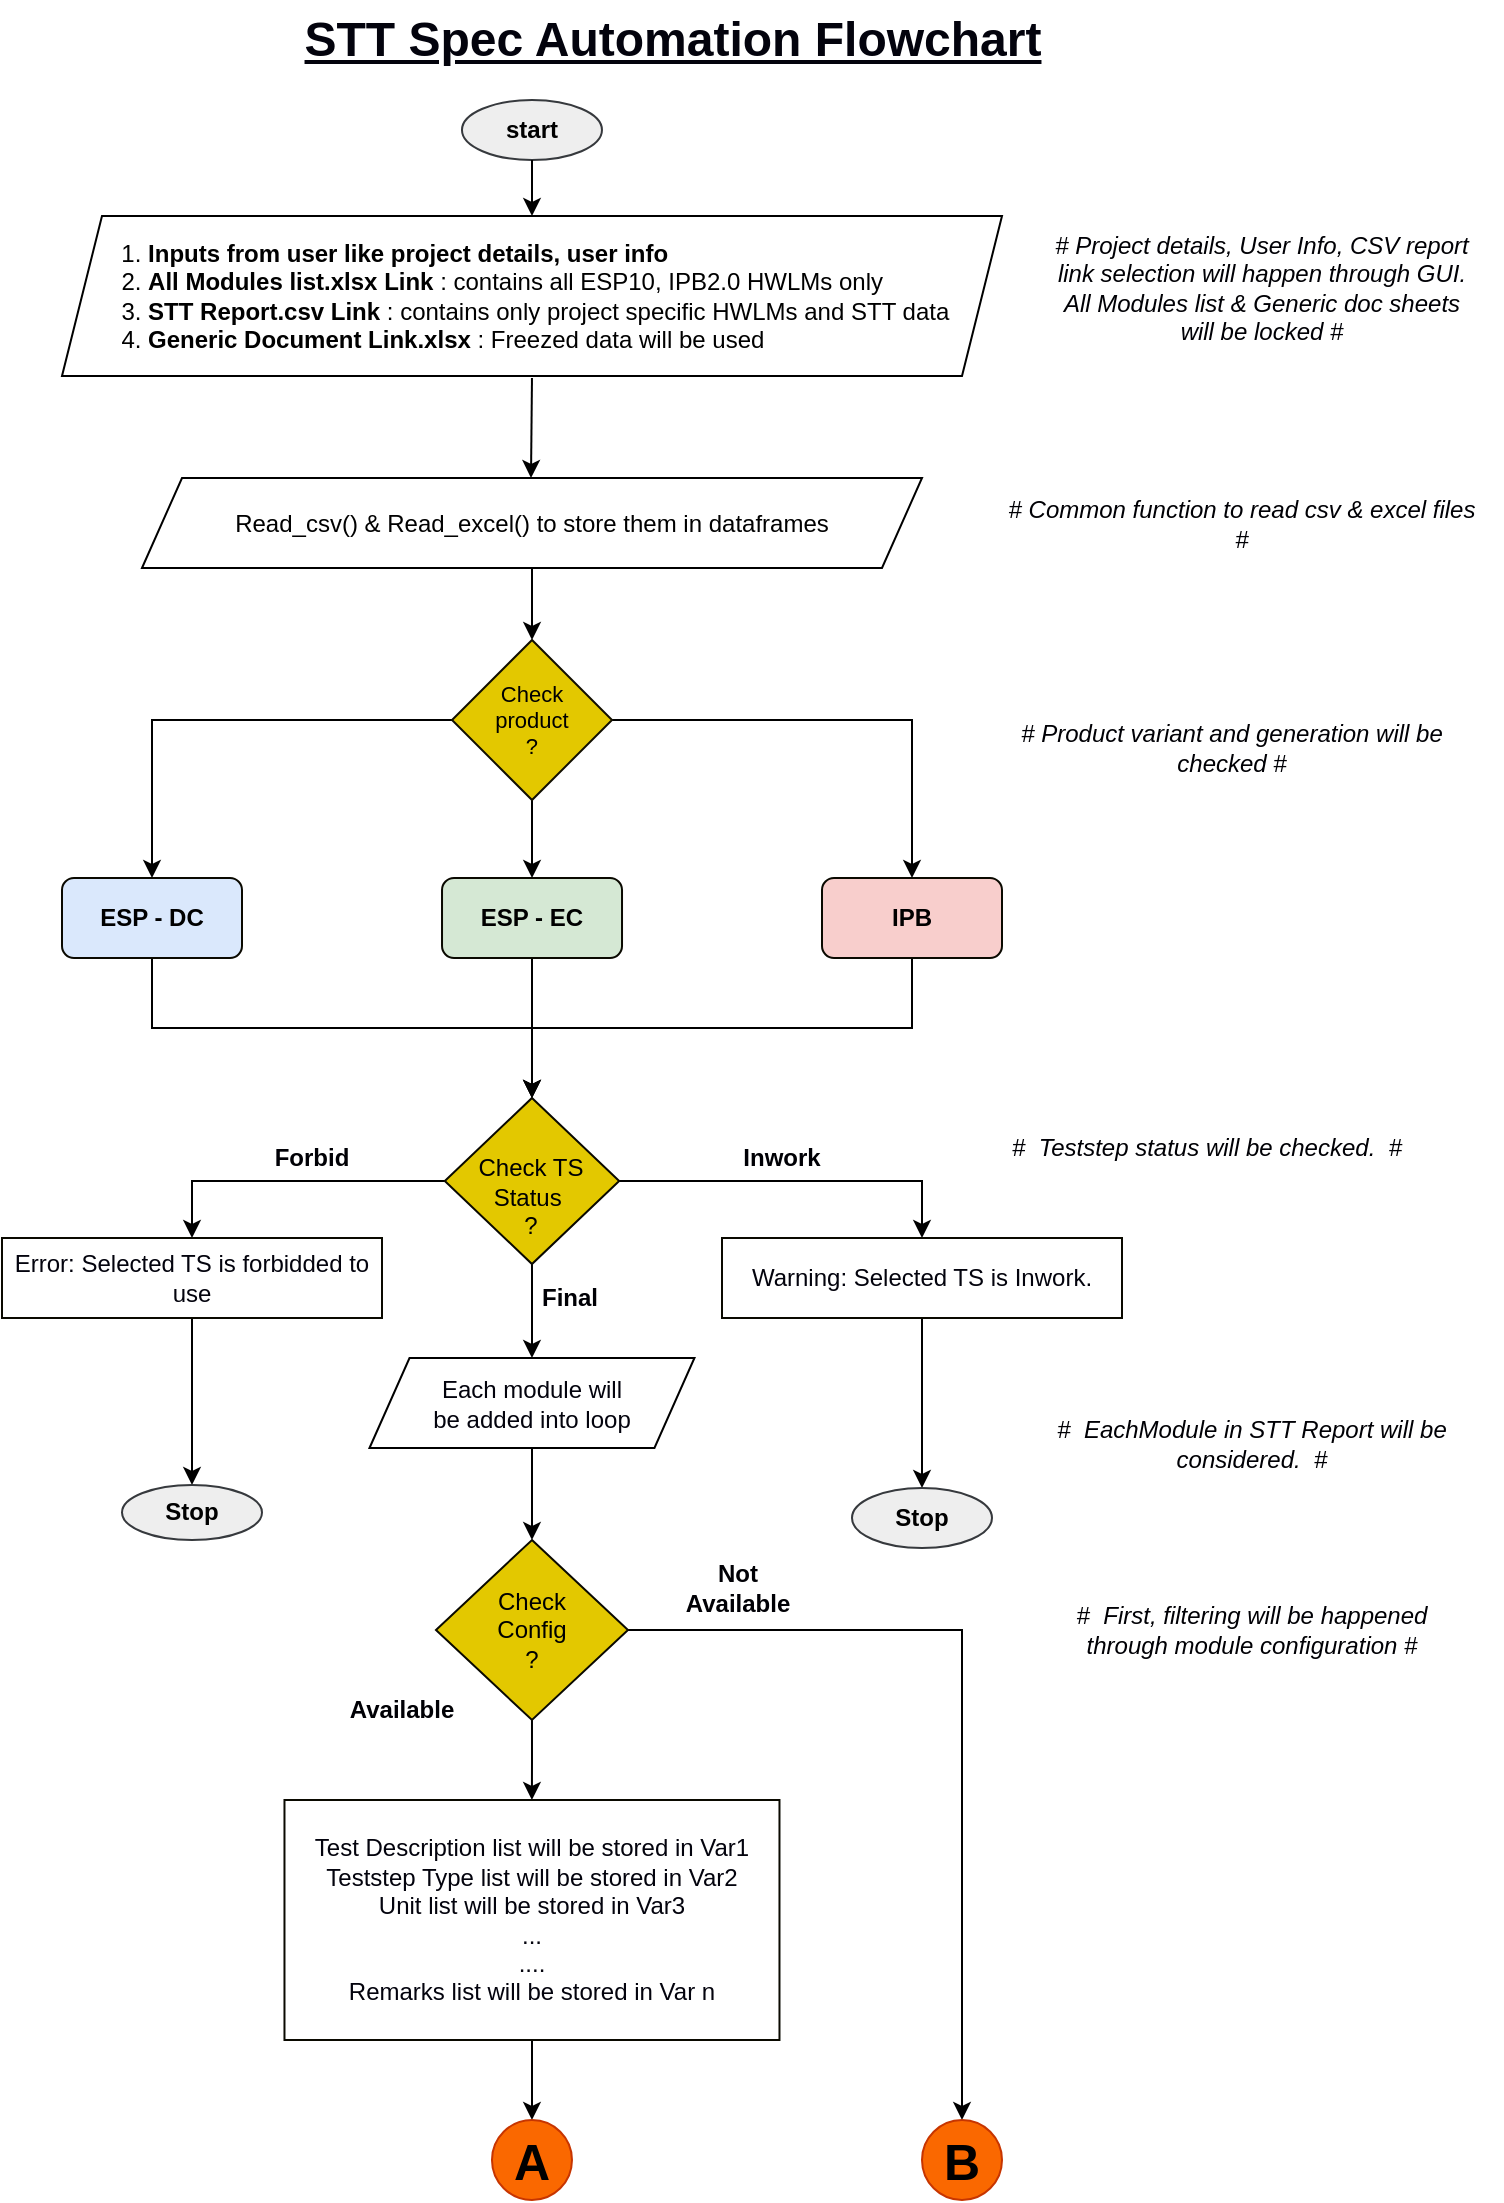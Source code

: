 <mxfile version="17.4.3" type="github" pages="2">
  <diagram id="C5RBs43oDa-KdzZeNtuy" name="Page-1">
    <mxGraphModel dx="1422" dy="900" grid="1" gridSize="10" guides="1" tooltips="1" connect="1" arrows="1" fold="1" page="1" pageScale="1" pageWidth="827" pageHeight="1169" math="0" shadow="0">
      <root>
        <mxCell id="WIyWlLk6GJQsqaUBKTNV-0" />
        <mxCell id="WIyWlLk6GJQsqaUBKTNV-1" parent="WIyWlLk6GJQsqaUBKTNV-0" />
        <mxCell id="sJJRUJYA5-9Eo12VGWl3-0" value="start" style="ellipse;whiteSpace=wrap;html=1;fillColor=#eeeeee;strokeColor=#36393d;fontStyle=1" vertex="1" parent="WIyWlLk6GJQsqaUBKTNV-1">
          <mxGeometry x="269.99" y="70" width="70" height="30" as="geometry" />
        </mxCell>
        <mxCell id="sJJRUJYA5-9Eo12VGWl3-2" value="" style="endArrow=classic;html=1;rounded=0;exitX=0.5;exitY=1;exitDx=0;exitDy=0;entryX=0.5;entryY=0;entryDx=0;entryDy=0;" edge="1" parent="WIyWlLk6GJQsqaUBKTNV-1" source="sJJRUJYA5-9Eo12VGWl3-0" target="sJJRUJYA5-9Eo12VGWl3-4">
          <mxGeometry width="50" height="50" relative="1" as="geometry">
            <mxPoint x="370" y="339" as="sourcePoint" />
            <mxPoint x="359" y="129" as="targetPoint" />
          </mxGeometry>
        </mxCell>
        <mxCell id="T9vAiMAo6iDr71z8Z3Be-6" style="edgeStyle=orthogonalEdgeStyle;rounded=0;orthogonalLoop=1;jettySize=auto;html=1;exitX=0.5;exitY=1;exitDx=0;exitDy=0;entryX=0.5;entryY=0;entryDx=0;entryDy=0;fontSize=12;fontColor=#03030D;" edge="1" parent="WIyWlLk6GJQsqaUBKTNV-1" source="sJJRUJYA5-9Eo12VGWl3-3" target="T9vAiMAo6iDr71z8Z3Be-5">
          <mxGeometry relative="1" as="geometry" />
        </mxCell>
        <mxCell id="sJJRUJYA5-9Eo12VGWl3-3" value="Read_csv() &amp;amp; Read_excel() to store them in dataframes" style="shape=parallelogram;perimeter=parallelogramPerimeter;whiteSpace=wrap;html=1;fixedSize=1;" vertex="1" parent="WIyWlLk6GJQsqaUBKTNV-1">
          <mxGeometry x="110" y="259" width="390" height="45" as="geometry" />
        </mxCell>
        <mxCell id="sJJRUJYA5-9Eo12VGWl3-4" value="&lt;div align=&quot;left&quot;&gt;&lt;span&gt;	&lt;/span&gt;&lt;span&gt;	&lt;/span&gt;&lt;span style=&quot;white-space: pre&quot;&gt;	1. &lt;/span&gt;&lt;b&gt;Inputs from user like project details, user info&lt;/b&gt; &lt;br&gt;&lt;/div&gt;&lt;div align=&quot;left&quot;&gt;&lt;u&gt;&lt;span style=&quot;white-space: pre&quot;&gt;&lt;/span&gt;&lt;/u&gt;&lt;span style=&quot;white-space: pre&quot;&gt;	&lt;/span&gt;2. &lt;b&gt;All Modules list.xlsx Link &lt;/b&gt;: contains all ESP10, IPB2.0 HWLMs only &lt;br&gt;&lt;b&gt;&lt;span&gt;&lt;/span&gt;&lt;/b&gt;&lt;u&gt;&lt;span style=&quot;white-space: pre&quot;&gt;&lt;/span&gt;&lt;/u&gt;&lt;span style=&quot;white-space: pre&quot;&gt;	&lt;/span&gt;3.&lt;b&gt; STT Report.csv Link&lt;/b&gt; : contains only project specific HWLMs and STT data&lt;br&gt;&lt;/div&gt;&lt;div align=&quot;left&quot;&gt;&lt;span style=&quot;white-space: pre&quot;&gt;&lt;/span&gt;&lt;span style=&quot;white-space: pre&quot;&gt;	&lt;/span&gt;4. &lt;b&gt;Generic Document Link.xlsx&lt;/b&gt; : Freezed data will be used &lt;br&gt;&lt;/div&gt;" style="shape=parallelogram;perimeter=parallelogramPerimeter;whiteSpace=wrap;html=1;fixedSize=1;align=center;" vertex="1" parent="WIyWlLk6GJQsqaUBKTNV-1">
          <mxGeometry x="70" y="128" width="470" height="80" as="geometry" />
        </mxCell>
        <mxCell id="sJJRUJYA5-9Eo12VGWl3-16" value="" style="endArrow=classic;html=1;rounded=0;fontColor=#0000FF;" edge="1" parent="WIyWlLk6GJQsqaUBKTNV-1">
          <mxGeometry width="50" height="50" relative="1" as="geometry">
            <mxPoint x="304.99" y="209" as="sourcePoint" />
            <mxPoint x="304.5" y="259" as="targetPoint" />
          </mxGeometry>
        </mxCell>
        <mxCell id="sJJRUJYA5-9Eo12VGWl3-36" value="&lt;div&gt;# Project details, User Info, CSV report link selection will happen through GUI.&lt;/div&gt;&lt;div&gt;All Modules list &amp;amp; Generic doc sheets will be locked #&lt;/div&gt;" style="text;html=1;strokeColor=none;fillColor=none;align=center;verticalAlign=middle;whiteSpace=wrap;rounded=0;fontColor=#000005;fontStyle=2" vertex="1" parent="WIyWlLk6GJQsqaUBKTNV-1">
          <mxGeometry x="560" y="129" width="220" height="70" as="geometry" />
        </mxCell>
        <mxCell id="rYvPCS0LZYQufS7g8COz-13" style="edgeStyle=orthogonalEdgeStyle;rounded=0;orthogonalLoop=1;jettySize=auto;html=1;exitX=0.5;exitY=1;exitDx=0;exitDy=0;entryX=0.5;entryY=0;entryDx=0;entryDy=0;fontColor=#03030D;" edge="1" parent="WIyWlLk6GJQsqaUBKTNV-1" source="sJJRUJYA5-9Eo12VGWl3-38" target="rYvPCS0LZYQufS7g8COz-9">
          <mxGeometry relative="1" as="geometry" />
        </mxCell>
        <mxCell id="sJJRUJYA5-9Eo12VGWl3-38" value="&lt;b&gt;IPB&lt;/b&gt;" style="rounded=1;whiteSpace=wrap;html=1;fillColor=#f8cecc;strokeColor=#0A0900;" vertex="1" parent="WIyWlLk6GJQsqaUBKTNV-1">
          <mxGeometry x="450" y="459" width="90" height="40" as="geometry" />
        </mxCell>
        <mxCell id="rYvPCS0LZYQufS7g8COz-11" style="edgeStyle=orthogonalEdgeStyle;rounded=0;orthogonalLoop=1;jettySize=auto;html=1;exitX=0.5;exitY=1;exitDx=0;exitDy=0;fontColor=#03030D;" edge="1" parent="WIyWlLk6GJQsqaUBKTNV-1" source="sJJRUJYA5-9Eo12VGWl3-39" target="rYvPCS0LZYQufS7g8COz-9">
          <mxGeometry relative="1" as="geometry" />
        </mxCell>
        <mxCell id="sJJRUJYA5-9Eo12VGWl3-39" value="&lt;b&gt;ESP - DC&lt;/b&gt;" style="rounded=1;whiteSpace=wrap;html=1;labelBackgroundColor=none;fillColor=#dae8fc;strokeColor=#0A0900;" vertex="1" parent="WIyWlLk6GJQsqaUBKTNV-1">
          <mxGeometry x="70" y="459" width="90" height="40" as="geometry" />
        </mxCell>
        <mxCell id="rYvPCS0LZYQufS7g8COz-12" style="edgeStyle=orthogonalEdgeStyle;rounded=0;orthogonalLoop=1;jettySize=auto;html=1;exitX=0.5;exitY=1;exitDx=0;exitDy=0;entryX=0.5;entryY=0;entryDx=0;entryDy=0;fontColor=#03030D;" edge="1" parent="WIyWlLk6GJQsqaUBKTNV-1" source="sJJRUJYA5-9Eo12VGWl3-40" target="rYvPCS0LZYQufS7g8COz-9">
          <mxGeometry relative="1" as="geometry" />
        </mxCell>
        <mxCell id="sJJRUJYA5-9Eo12VGWl3-40" value="&lt;b&gt;ESP - EC&lt;/b&gt;" style="rounded=1;whiteSpace=wrap;html=1;fillColor=#d5e8d4;strokeColor=#0A0900;" vertex="1" parent="WIyWlLk6GJQsqaUBKTNV-1">
          <mxGeometry x="260.01" y="459" width="90" height="40" as="geometry" />
        </mxCell>
        <mxCell id="sJJRUJYA5-9Eo12VGWl3-41" value="# Common function to read csv &amp;amp; excel files #" style="text;html=1;strokeColor=none;fillColor=none;align=center;verticalAlign=middle;whiteSpace=wrap;rounded=0;fontColor=#000005;fontStyle=2" vertex="1" parent="WIyWlLk6GJQsqaUBKTNV-1">
          <mxGeometry x="540" y="246.5" width="240" height="70" as="geometry" />
        </mxCell>
        <mxCell id="sJJRUJYA5-9Eo12VGWl3-58" value="# Product variant and generation will be checked #" style="text;html=1;strokeColor=none;fillColor=none;align=center;verticalAlign=middle;whiteSpace=wrap;rounded=0;fontColor=#000005;fontStyle=2" vertex="1" parent="WIyWlLk6GJQsqaUBKTNV-1">
          <mxGeometry x="530" y="359" width="250" height="70" as="geometry" />
        </mxCell>
        <mxCell id="rYvPCS0LZYQufS7g8COz-32" style="edgeStyle=orthogonalEdgeStyle;rounded=0;orthogonalLoop=1;jettySize=auto;html=1;exitX=0.5;exitY=1;exitDx=0;exitDy=0;entryX=0.5;entryY=0;entryDx=0;entryDy=0;fontColor=#03030D;" edge="1" parent="WIyWlLk6GJQsqaUBKTNV-1" source="sJJRUJYA5-9Eo12VGWl3-76" target="sJJRUJYA5-9Eo12VGWl3-79">
          <mxGeometry relative="1" as="geometry" />
        </mxCell>
        <mxCell id="sJJRUJYA5-9Eo12VGWl3-76" value="&lt;div&gt;Each module will &lt;br&gt;&lt;/div&gt;&lt;div&gt;be added into loop&lt;/div&gt;" style="shape=parallelogram;perimeter=parallelogramPerimeter;whiteSpace=wrap;html=1;fixedSize=1;labelBackgroundColor=none;fontColor=#03030D;" vertex="1" parent="WIyWlLk6GJQsqaUBKTNV-1">
          <mxGeometry x="223.75" y="699" width="162.48" height="45" as="geometry" />
        </mxCell>
        <mxCell id="rYvPCS0LZYQufS7g8COz-36" style="edgeStyle=orthogonalEdgeStyle;rounded=0;orthogonalLoop=1;jettySize=auto;html=1;exitX=0.5;exitY=1;exitDx=0;exitDy=0;fontColor=#03030D;" edge="1" parent="WIyWlLk6GJQsqaUBKTNV-1" source="sJJRUJYA5-9Eo12VGWl3-79" target="rYvPCS0LZYQufS7g8COz-8">
          <mxGeometry relative="1" as="geometry" />
        </mxCell>
        <mxCell id="T9vAiMAo6iDr71z8Z3Be-12" style="edgeStyle=orthogonalEdgeStyle;rounded=0;orthogonalLoop=1;jettySize=auto;html=1;exitX=1;exitY=0.5;exitDx=0;exitDy=0;entryX=0.5;entryY=0;entryDx=0;entryDy=0;fontSize=11;fontColor=#03030D;" edge="1" parent="WIyWlLk6GJQsqaUBKTNV-1" source="sJJRUJYA5-9Eo12VGWl3-79" target="T9vAiMAo6iDr71z8Z3Be-11">
          <mxGeometry relative="1" as="geometry" />
        </mxCell>
        <mxCell id="sJJRUJYA5-9Eo12VGWl3-79" value="&lt;div&gt;Check &lt;br&gt;&lt;/div&gt;&lt;div&gt;Config&lt;/div&gt;&lt;div&gt;?&lt;br&gt;&lt;/div&gt;" style="rhombus;whiteSpace=wrap;html=1;fontColor=#000000;fillColor=#e3c800;strokeColor=#0A0900;" vertex="1" parent="WIyWlLk6GJQsqaUBKTNV-1">
          <mxGeometry x="256.99" y="790" width="96" height="90" as="geometry" />
        </mxCell>
        <mxCell id="rYvPCS0LZYQufS7g8COz-0" value="#&amp;nbsp; EachModule in STT Report will be considered.&amp;nbsp; #" style="text;html=1;strokeColor=none;fillColor=none;align=center;verticalAlign=middle;whiteSpace=wrap;rounded=0;fontColor=#000005;fontStyle=2" vertex="1" parent="WIyWlLk6GJQsqaUBKTNV-1">
          <mxGeometry x="540" y="706.5" width="250" height="70" as="geometry" />
        </mxCell>
        <mxCell id="rYvPCS0LZYQufS7g8COz-1" value="#&amp;nbsp; First, filtering will be happened through module configuration #" style="text;html=1;strokeColor=none;fillColor=none;align=center;verticalAlign=middle;whiteSpace=wrap;rounded=0;fontColor=#000005;fontStyle=2" vertex="1" parent="WIyWlLk6GJQsqaUBKTNV-1">
          <mxGeometry x="560" y="800" width="210" height="70" as="geometry" />
        </mxCell>
        <mxCell id="rYvPCS0LZYQufS7g8COz-6" value="Available" style="text;html=1;strokeColor=none;fillColor=none;align=center;verticalAlign=middle;whiteSpace=wrap;rounded=0;fontColor=#000005;fontStyle=1" vertex="1" parent="WIyWlLk6GJQsqaUBKTNV-1">
          <mxGeometry x="209.99" y="870" width="60" height="10" as="geometry" />
        </mxCell>
        <mxCell id="rYvPCS0LZYQufS7g8COz-7" value="Not Available" style="text;html=1;strokeColor=none;fillColor=none;align=center;verticalAlign=middle;whiteSpace=wrap;rounded=0;fontColor=#000005;fontStyle=1" vertex="1" parent="WIyWlLk6GJQsqaUBKTNV-1">
          <mxGeometry x="382.51" y="794" width="50" height="40" as="geometry" />
        </mxCell>
        <mxCell id="T9vAiMAo6iDr71z8Z3Be-2" style="edgeStyle=orthogonalEdgeStyle;rounded=0;orthogonalLoop=1;jettySize=auto;html=1;exitX=0.5;exitY=1;exitDx=0;exitDy=0;entryX=0.5;entryY=0;entryDx=0;entryDy=0;fontColor=#03030D;" edge="1" parent="WIyWlLk6GJQsqaUBKTNV-1" source="rYvPCS0LZYQufS7g8COz-8" target="T9vAiMAo6iDr71z8Z3Be-1">
          <mxGeometry relative="1" as="geometry" />
        </mxCell>
        <mxCell id="rYvPCS0LZYQufS7g8COz-8" value="&lt;div&gt;&lt;br&gt;&lt;/div&gt;&lt;div&gt;&lt;br&gt;&lt;/div&gt;&lt;div&gt;&lt;br&gt;&lt;/div&gt;&lt;div&gt;Test Description list will be stored in Var1&lt;/div&gt;&lt;div&gt;&lt;div&gt;Teststep Type list will be stored in Var2&lt;br&gt;&lt;div&gt;Unit list will be stored in Var3&lt;br&gt;...&lt;/div&gt;&lt;div&gt;....&lt;/div&gt;&lt;div&gt;Remarks list will be stored in Var n&lt;div&gt;&lt;br&gt;&lt;br&gt;&lt;/div&gt;&lt;/div&gt;&lt;/div&gt;&lt;/div&gt;&lt;div&gt;&lt;br&gt;&lt;/div&gt;" style="rounded=0;whiteSpace=wrap;html=1;labelBackgroundColor=none;fontColor=#03030D;strokeColor=#0A0900;" vertex="1" parent="WIyWlLk6GJQsqaUBKTNV-1">
          <mxGeometry x="181.24" y="920" width="247.5" height="120" as="geometry" />
        </mxCell>
        <mxCell id="rYvPCS0LZYQufS7g8COz-18" style="edgeStyle=orthogonalEdgeStyle;rounded=0;orthogonalLoop=1;jettySize=auto;html=1;exitX=1;exitY=0.5;exitDx=0;exitDy=0;entryX=0.5;entryY=0;entryDx=0;entryDy=0;fontColor=#03030D;" edge="1" parent="WIyWlLk6GJQsqaUBKTNV-1" source="rYvPCS0LZYQufS7g8COz-9" target="rYvPCS0LZYQufS7g8COz-17">
          <mxGeometry relative="1" as="geometry" />
        </mxCell>
        <mxCell id="rYvPCS0LZYQufS7g8COz-28" style="edgeStyle=orthogonalEdgeStyle;rounded=0;orthogonalLoop=1;jettySize=auto;html=1;exitX=0.5;exitY=1;exitDx=0;exitDy=0;entryX=0.5;entryY=0;entryDx=0;entryDy=0;fontColor=#03030D;" edge="1" parent="WIyWlLk6GJQsqaUBKTNV-1" source="rYvPCS0LZYQufS7g8COz-9" target="sJJRUJYA5-9Eo12VGWl3-76">
          <mxGeometry relative="1" as="geometry" />
        </mxCell>
        <mxCell id="T9vAiMAo6iDr71z8Z3Be-10" style="edgeStyle=orthogonalEdgeStyle;rounded=0;orthogonalLoop=1;jettySize=auto;html=1;exitX=0;exitY=0.5;exitDx=0;exitDy=0;entryX=0.5;entryY=0;entryDx=0;entryDy=0;fontSize=11;fontColor=#03030D;" edge="1" parent="WIyWlLk6GJQsqaUBKTNV-1" source="rYvPCS0LZYQufS7g8COz-9" target="rYvPCS0LZYQufS7g8COz-14">
          <mxGeometry relative="1" as="geometry" />
        </mxCell>
        <mxCell id="rYvPCS0LZYQufS7g8COz-9" value="&lt;div&gt;&lt;br&gt;&lt;/div&gt;&lt;div&gt;Check TS Status&amp;nbsp; &lt;br&gt;&lt;/div&gt;&lt;div&gt;?&lt;/div&gt;" style="rhombus;whiteSpace=wrap;html=1;fontColor=#000000;fillColor=#e3c800;strokeColor=#0A0900;" vertex="1" parent="WIyWlLk6GJQsqaUBKTNV-1">
          <mxGeometry x="261.4" y="569" width="87.19" height="83" as="geometry" />
        </mxCell>
        <mxCell id="rYvPCS0LZYQufS7g8COz-35" style="edgeStyle=orthogonalEdgeStyle;rounded=0;orthogonalLoop=1;jettySize=auto;html=1;exitX=0.5;exitY=1;exitDx=0;exitDy=0;entryX=0.5;entryY=0;entryDx=0;entryDy=0;fontColor=#03030D;" edge="1" parent="WIyWlLk6GJQsqaUBKTNV-1" source="rYvPCS0LZYQufS7g8COz-14" target="rYvPCS0LZYQufS7g8COz-33">
          <mxGeometry relative="1" as="geometry" />
        </mxCell>
        <mxCell id="rYvPCS0LZYQufS7g8COz-14" value="Error: Selected TS is forbidded to use" style="rounded=0;whiteSpace=wrap;html=1;labelBackgroundColor=none;fontColor=#03030D;strokeColor=#0A0900;" vertex="1" parent="WIyWlLk6GJQsqaUBKTNV-1">
          <mxGeometry x="40" y="639" width="190" height="40" as="geometry" />
        </mxCell>
        <mxCell id="rYvPCS0LZYQufS7g8COz-16" value="Forbid" style="text;html=1;strokeColor=none;fillColor=none;align=center;verticalAlign=middle;whiteSpace=wrap;rounded=0;fontColor=#000005;fontStyle=1" vertex="1" parent="WIyWlLk6GJQsqaUBKTNV-1">
          <mxGeometry x="170" y="579" width="50" height="40" as="geometry" />
        </mxCell>
        <mxCell id="T9vAiMAo6iDr71z8Z3Be-0" style="edgeStyle=orthogonalEdgeStyle;rounded=0;orthogonalLoop=1;jettySize=auto;html=1;exitX=0.5;exitY=1;exitDx=0;exitDy=0;entryX=0.5;entryY=0;entryDx=0;entryDy=0;fontColor=#03030D;" edge="1" parent="WIyWlLk6GJQsqaUBKTNV-1" source="rYvPCS0LZYQufS7g8COz-17" target="rYvPCS0LZYQufS7g8COz-25">
          <mxGeometry relative="1" as="geometry" />
        </mxCell>
        <mxCell id="rYvPCS0LZYQufS7g8COz-17" value="Warning: Selected TS is Inwork." style="rounded=0;whiteSpace=wrap;html=1;labelBackgroundColor=none;fontColor=#03030D;strokeColor=#0A0900;" vertex="1" parent="WIyWlLk6GJQsqaUBKTNV-1">
          <mxGeometry x="400" y="639" width="200" height="40" as="geometry" />
        </mxCell>
        <mxCell id="rYvPCS0LZYQufS7g8COz-19" value="Inwork" style="text;html=1;strokeColor=none;fillColor=none;align=center;verticalAlign=middle;whiteSpace=wrap;rounded=0;fontColor=#000005;fontStyle=1" vertex="1" parent="WIyWlLk6GJQsqaUBKTNV-1">
          <mxGeometry x="410" y="589" width="40" height="20" as="geometry" />
        </mxCell>
        <mxCell id="rYvPCS0LZYQufS7g8COz-25" value="Stop" style="ellipse;whiteSpace=wrap;html=1;fillColor=#eeeeee;strokeColor=#36393d;fontStyle=1" vertex="1" parent="WIyWlLk6GJQsqaUBKTNV-1">
          <mxGeometry x="465" y="764" width="70" height="30" as="geometry" />
        </mxCell>
        <mxCell id="rYvPCS0LZYQufS7g8COz-29" value="Final" style="text;html=1;strokeColor=none;fillColor=none;align=center;verticalAlign=middle;whiteSpace=wrap;rounded=0;fontColor=#000005;fontStyle=1" vertex="1" parent="WIyWlLk6GJQsqaUBKTNV-1">
          <mxGeometry x="303.6" y="659" width="40" height="20" as="geometry" />
        </mxCell>
        <mxCell id="rYvPCS0LZYQufS7g8COz-33" value="Stop" style="ellipse;whiteSpace=wrap;html=1;fillColor=#eeeeee;strokeColor=#36393d;fontStyle=1" vertex="1" parent="WIyWlLk6GJQsqaUBKTNV-1">
          <mxGeometry x="100" y="762.5" width="70" height="27.5" as="geometry" />
        </mxCell>
        <mxCell id="rYvPCS0LZYQufS7g8COz-37" value="#&amp;nbsp; Teststep status will be checked.&amp;nbsp; #" style="text;html=1;strokeColor=none;fillColor=none;align=center;verticalAlign=middle;whiteSpace=wrap;rounded=0;fontColor=#000005;fontStyle=2" vertex="1" parent="WIyWlLk6GJQsqaUBKTNV-1">
          <mxGeometry x="535" y="569" width="215" height="50" as="geometry" />
        </mxCell>
        <mxCell id="T9vAiMAo6iDr71z8Z3Be-1" value="A" style="ellipse;whiteSpace=wrap;html=1;aspect=fixed;labelBackgroundColor=none;fontColor=#000000;strokeColor=#C73500;fillColor=#fa6800;fontStyle=1;fontSize=25;" vertex="1" parent="WIyWlLk6GJQsqaUBKTNV-1">
          <mxGeometry x="284.99" y="1080" width="40" height="40" as="geometry" />
        </mxCell>
        <mxCell id="T9vAiMAo6iDr71z8Z3Be-4" value="&lt;u&gt;STT Spec Automation Flowchart&lt;/u&gt;" style="text;strokeColor=none;fillColor=none;html=1;fontSize=24;fontStyle=1;verticalAlign=middle;align=center;labelBackgroundColor=none;fontColor=#03030D;" vertex="1" parent="WIyWlLk6GJQsqaUBKTNV-1">
          <mxGeometry x="324.99" y="20" width="100" height="40" as="geometry" />
        </mxCell>
        <mxCell id="T9vAiMAo6iDr71z8Z3Be-7" style="edgeStyle=orthogonalEdgeStyle;rounded=0;orthogonalLoop=1;jettySize=auto;html=1;exitX=1;exitY=0.5;exitDx=0;exitDy=0;entryX=0.5;entryY=0;entryDx=0;entryDy=0;fontSize=12;fontColor=#03030D;" edge="1" parent="WIyWlLk6GJQsqaUBKTNV-1" source="T9vAiMAo6iDr71z8Z3Be-5" target="sJJRUJYA5-9Eo12VGWl3-38">
          <mxGeometry relative="1" as="geometry" />
        </mxCell>
        <mxCell id="T9vAiMAo6iDr71z8Z3Be-8" style="edgeStyle=orthogonalEdgeStyle;rounded=0;orthogonalLoop=1;jettySize=auto;html=1;exitX=0;exitY=0.5;exitDx=0;exitDy=0;entryX=0.5;entryY=0;entryDx=0;entryDy=0;fontSize=12;fontColor=#03030D;" edge="1" parent="WIyWlLk6GJQsqaUBKTNV-1" source="T9vAiMAo6iDr71z8Z3Be-5" target="sJJRUJYA5-9Eo12VGWl3-39">
          <mxGeometry relative="1" as="geometry" />
        </mxCell>
        <mxCell id="T9vAiMAo6iDr71z8Z3Be-9" style="edgeStyle=orthogonalEdgeStyle;rounded=0;orthogonalLoop=1;jettySize=auto;html=1;exitX=0.5;exitY=1;exitDx=0;exitDy=0;entryX=0.5;entryY=0;entryDx=0;entryDy=0;fontSize=12;fontColor=#03030D;" edge="1" parent="WIyWlLk6GJQsqaUBKTNV-1" source="T9vAiMAo6iDr71z8Z3Be-5" target="sJJRUJYA5-9Eo12VGWl3-40">
          <mxGeometry relative="1" as="geometry" />
        </mxCell>
        <mxCell id="T9vAiMAo6iDr71z8Z3Be-5" value="&lt;div style=&quot;font-size: 11px&quot;&gt;&lt;font style=&quot;font-size: 11px&quot;&gt;Check &lt;br&gt;&lt;/font&gt;&lt;/div&gt;&lt;div style=&quot;font-size: 11px&quot;&gt;&lt;font style=&quot;font-size: 11px&quot;&gt;product&lt;/font&gt;&lt;/div&gt;&lt;div style=&quot;font-size: 11px&quot;&gt;&lt;font style=&quot;font-size: 11px&quot;&gt;?&lt;br&gt;&lt;/font&gt;&lt;/div&gt;" style="rhombus;whiteSpace=wrap;html=1;labelBackgroundColor=none;fontSize=12;fontColor=#000000;strokeColor=#120F00;fillColor=#e3c800;" vertex="1" parent="WIyWlLk6GJQsqaUBKTNV-1">
          <mxGeometry x="265.01" y="340" width="80" height="80" as="geometry" />
        </mxCell>
        <mxCell id="T9vAiMAo6iDr71z8Z3Be-11" value="B" style="ellipse;whiteSpace=wrap;html=1;aspect=fixed;labelBackgroundColor=none;fontColor=#000000;strokeColor=#C73500;fillColor=#fa6800;fontStyle=1;fontSize=25;" vertex="1" parent="WIyWlLk6GJQsqaUBKTNV-1">
          <mxGeometry x="500" y="1080" width="40" height="40" as="geometry" />
        </mxCell>
      </root>
    </mxGraphModel>
  </diagram>
  <diagram id="pjZdI0g7NbIswUKwNLvu" name="Page-2">
    <mxGraphModel dx="1422" dy="2069" grid="1" gridSize="10" guides="1" tooltips="1" connect="1" arrows="1" fold="1" page="1" pageScale="1" pageWidth="827" pageHeight="1169" math="0" shadow="0">
      <root>
        <mxCell id="0" />
        <mxCell id="1" parent="0" />
        <mxCell id="FIni1Fecd_8x-vQjEW7E-1" style="edgeStyle=orthogonalEdgeStyle;rounded=0;orthogonalLoop=1;jettySize=auto;html=1;exitX=0.5;exitY=1;exitDx=0;exitDy=0;entryX=0.5;entryY=0;entryDx=0;entryDy=0;fontColor=#000005;" edge="1" parent="1" source="FIni1Fecd_8x-vQjEW7E-2" target="FIni1Fecd_8x-vQjEW7E-5">
          <mxGeometry relative="1" as="geometry" />
        </mxCell>
        <mxCell id="FIni1Fecd_8x-vQjEW7E-2" value="&lt;div&gt;&lt;br&gt;&lt;/div&gt;&lt;div&gt;Special function(): when 2 modules were involved to produce teststep sequence &lt;/div&gt;&lt;div&gt;&lt;br&gt;&lt;/div&gt;" style="rounded=0;whiteSpace=wrap;html=1;fontColor=#000005;" vertex="1" parent="1">
          <mxGeometry x="254" y="820" width="260" height="60" as="geometry" />
        </mxCell>
        <mxCell id="FIni1Fecd_8x-vQjEW7E-3" value="&lt;div&gt;# &lt;br&gt;&lt;/div&gt;&lt;div&gt;1. Motor Motsim4 = &lt;br&gt;&lt;/div&gt;&lt;div&gt;B6_Actuation + B6_Cur_Meas&lt;/div&gt;&lt;div&gt;&amp;nbsp;&amp;nbsp;&amp;nbsp;&amp;nbsp;&amp;nbsp;&amp;nbsp;&amp;nbsp; 2. APB = with RVP / wo RVP&lt;/div&gt;&lt;div&gt; #&lt;/div&gt;" style="text;html=1;strokeColor=none;fillColor=none;align=center;verticalAlign=middle;whiteSpace=wrap;rounded=0;fontColor=#000005;fontStyle=2" vertex="1" parent="1">
          <mxGeometry x="530" y="890" width="235" height="97" as="geometry" />
        </mxCell>
        <mxCell id="FIni1Fecd_8x-vQjEW7E-4" value="" style="rounded=0;whiteSpace=wrap;html=1;fontColor=#000005;" vertex="1" parent="1">
          <mxGeometry x="220" y="1030" width="120" height="50" as="geometry" />
        </mxCell>
        <mxCell id="FIni1Fecd_8x-vQjEW7E-5" value="&lt;div&gt;Check &lt;br&gt;&lt;/div&gt;&lt;div&gt;Config&lt;/div&gt;&lt;div&gt;?&lt;br&gt;&lt;/div&gt;" style="rhombus;whiteSpace=wrap;html=1;fontColor=#000005;" vertex="1" parent="1">
          <mxGeometry x="336" y="920" width="96" height="90" as="geometry" />
        </mxCell>
        <mxCell id="FIni1Fecd_8x-vQjEW7E-6" value="" style="rounded=0;whiteSpace=wrap;html=1;fontColor=#000005;" vertex="1" parent="1">
          <mxGeometry x="440" y="1030" width="90" height="30" as="geometry" />
        </mxCell>
        <UserObject label="&lt;font color=&quot;#03030D&quot;&gt;Original Motor&lt;/font&gt;" placeholders="1" name="Variable" id="FIni1Fecd_8x-vQjEW7E-7">
          <mxCell style="text;html=1;strokeColor=none;fillColor=none;align=center;verticalAlign=middle;whiteSpace=wrap;overflow=hidden;labelBackgroundColor=none;fontColor=#3333FF;" vertex="1" parent="1">
            <mxGeometry x="430" y="940" width="80" height="20" as="geometry" />
          </mxCell>
        </UserObject>
        <UserObject label="&lt;font color=&quot;#02020A&quot;&gt;Motsim4&lt;/font&gt;" placeholders="1" name="Variable" id="FIni1Fecd_8x-vQjEW7E-8">
          <mxCell style="text;html=1;strokeColor=none;fillColor=none;align=center;verticalAlign=middle;whiteSpace=wrap;overflow=hidden;labelBackgroundColor=none;fontColor=#3333FF;" vertex="1" parent="1">
            <mxGeometry x="250" y="940" width="80" height="20" as="geometry" />
          </mxCell>
        </UserObject>
        <mxCell id="MK9e3nj66JQdaXOA44J0-2" style="edgeStyle=orthogonalEdgeStyle;rounded=0;orthogonalLoop=1;jettySize=auto;html=1;exitX=0.5;exitY=1;exitDx=0;exitDy=0;entryX=0.5;entryY=0;entryDx=0;entryDy=0;fontSize=11;fontColor=#03030D;" edge="1" parent="1" source="HVSw1xQ9x_cZ-x7i5QM0-1" target="MK9e3nj66JQdaXOA44J0-1">
          <mxGeometry relative="1" as="geometry" />
        </mxCell>
        <mxCell id="HVSw1xQ9x_cZ-x7i5QM0-1" value="A" style="ellipse;whiteSpace=wrap;html=1;aspect=fixed;labelBackgroundColor=none;fontColor=#000000;strokeColor=#C73500;fillColor=#fa6800;fontStyle=1;fontSize=25;" vertex="1" parent="1">
          <mxGeometry x="250.0" y="-1110" width="40" height="40" as="geometry" />
        </mxCell>
        <mxCell id="MK9e3nj66JQdaXOA44J0-3" style="edgeStyle=orthogonalEdgeStyle;rounded=0;orthogonalLoop=1;jettySize=auto;html=1;exitX=0.5;exitY=1;exitDx=0;exitDy=0;entryX=0.5;entryY=0;entryDx=0;entryDy=0;fontSize=11;fontColor=#03030D;" edge="1" parent="1" source="HVSw1xQ9x_cZ-x7i5QM0-2" target="MK9e3nj66JQdaXOA44J0-1">
          <mxGeometry relative="1" as="geometry" />
        </mxCell>
        <mxCell id="HVSw1xQ9x_cZ-x7i5QM0-2" value="B" style="ellipse;whiteSpace=wrap;html=1;aspect=fixed;labelBackgroundColor=none;fontColor=#000000;strokeColor=#C73500;fillColor=#fa6800;fontStyle=1;fontSize=25;" vertex="1" parent="1">
          <mxGeometry x="470" y="-1110" width="40" height="40" as="geometry" />
        </mxCell>
        <mxCell id="MK9e3nj66JQdaXOA44J0-1" value="Create the STT Specification.xlsx file" style="rounded=0;whiteSpace=wrap;html=1;labelBackgroundColor=none;fontSize=11;fontColor=#03030D;strokeColor=#120F00;" vertex="1" parent="1">
          <mxGeometry x="246" y="-1000" width="276" height="40" as="geometry" />
        </mxCell>
      </root>
    </mxGraphModel>
  </diagram>
</mxfile>
